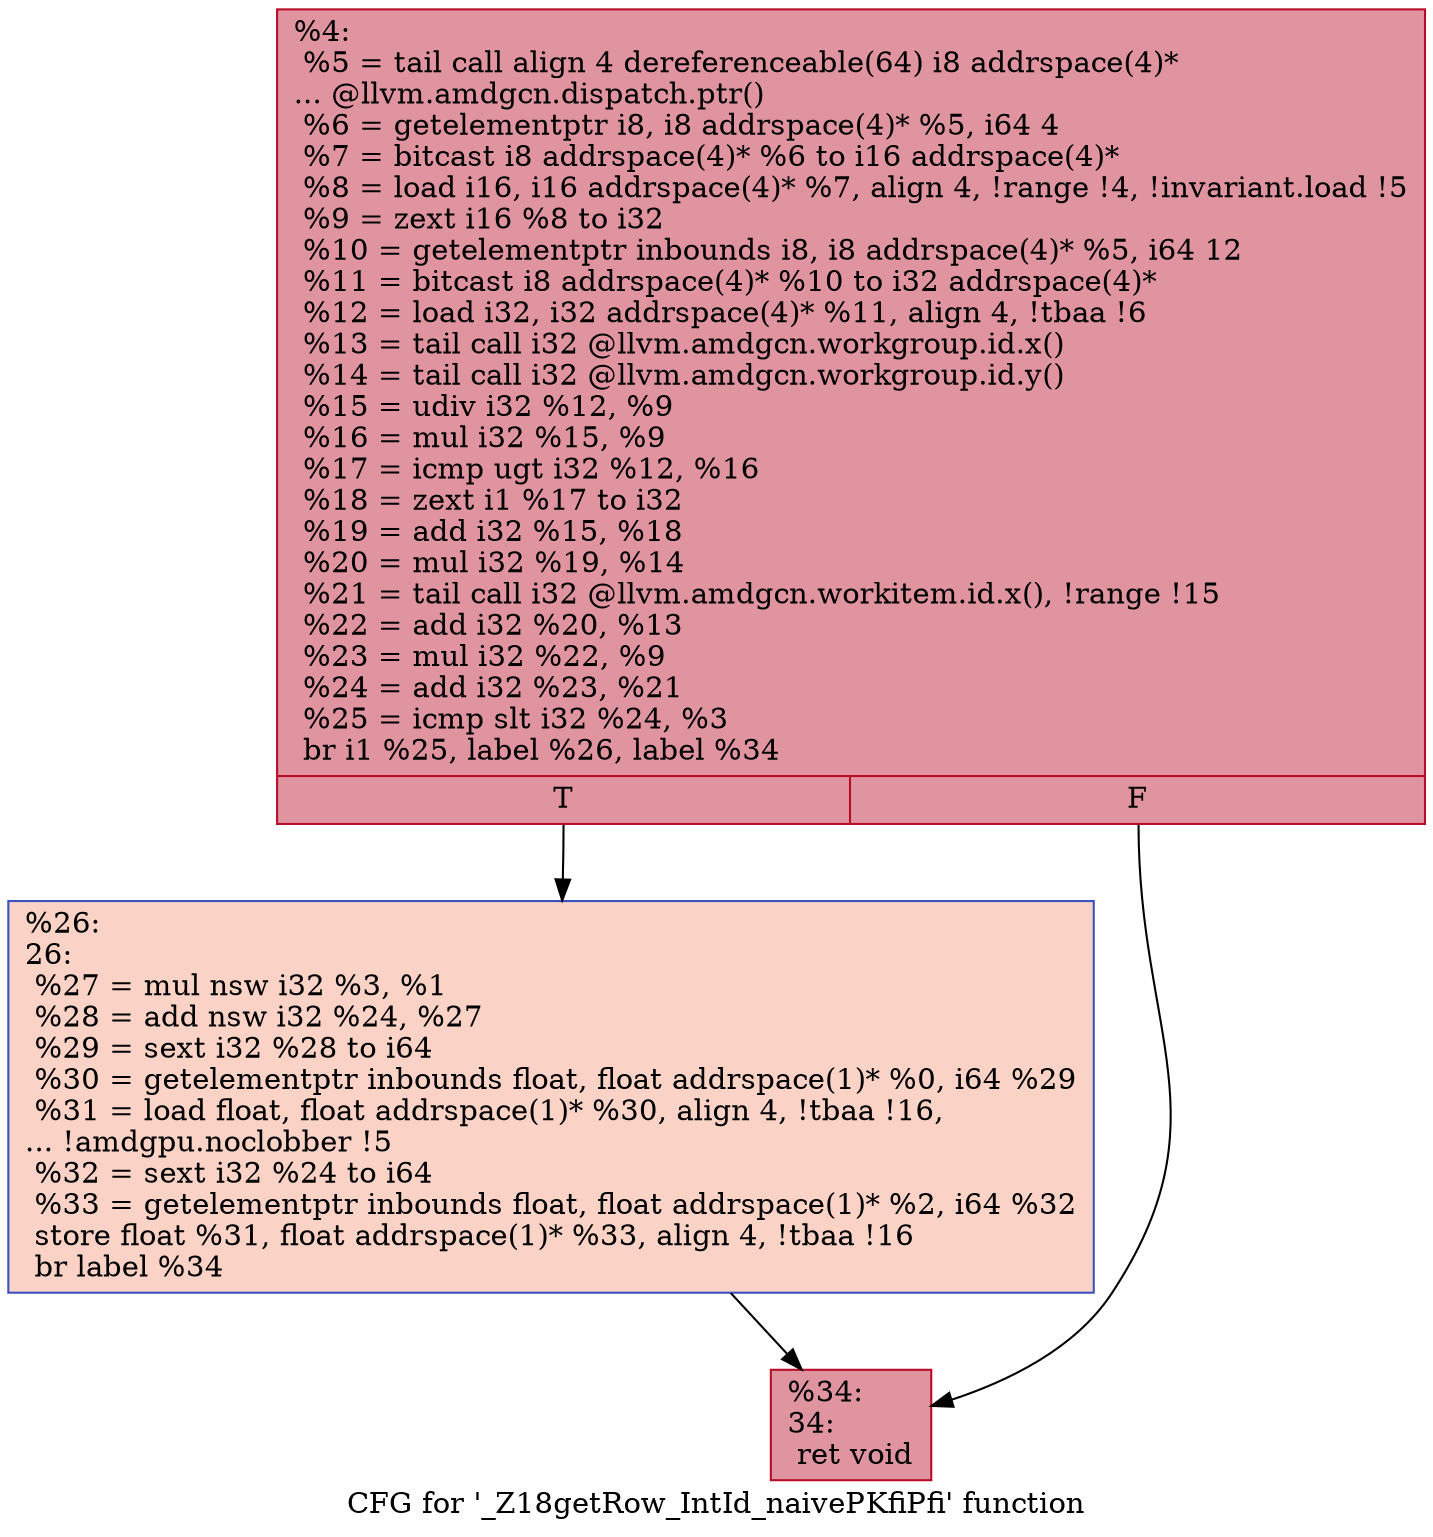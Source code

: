 digraph "CFG for '_Z18getRow_IntId_naivePKfiPfi' function" {
	label="CFG for '_Z18getRow_IntId_naivePKfiPfi' function";

	Node0x51c34a0 [shape=record,color="#b70d28ff", style=filled, fillcolor="#b70d2870",label="{%4:\l  %5 = tail call align 4 dereferenceable(64) i8 addrspace(4)*\l... @llvm.amdgcn.dispatch.ptr()\l  %6 = getelementptr i8, i8 addrspace(4)* %5, i64 4\l  %7 = bitcast i8 addrspace(4)* %6 to i16 addrspace(4)*\l  %8 = load i16, i16 addrspace(4)* %7, align 4, !range !4, !invariant.load !5\l  %9 = zext i16 %8 to i32\l  %10 = getelementptr inbounds i8, i8 addrspace(4)* %5, i64 12\l  %11 = bitcast i8 addrspace(4)* %10 to i32 addrspace(4)*\l  %12 = load i32, i32 addrspace(4)* %11, align 4, !tbaa !6\l  %13 = tail call i32 @llvm.amdgcn.workgroup.id.x()\l  %14 = tail call i32 @llvm.amdgcn.workgroup.id.y()\l  %15 = udiv i32 %12, %9\l  %16 = mul i32 %15, %9\l  %17 = icmp ugt i32 %12, %16\l  %18 = zext i1 %17 to i32\l  %19 = add i32 %15, %18\l  %20 = mul i32 %19, %14\l  %21 = tail call i32 @llvm.amdgcn.workitem.id.x(), !range !15\l  %22 = add i32 %20, %13\l  %23 = mul i32 %22, %9\l  %24 = add i32 %23, %21\l  %25 = icmp slt i32 %24, %3\l  br i1 %25, label %26, label %34\l|{<s0>T|<s1>F}}"];
	Node0x51c34a0:s0 -> Node0x51c5cf0;
	Node0x51c34a0:s1 -> Node0x51c5d80;
	Node0x51c5cf0 [shape=record,color="#3d50c3ff", style=filled, fillcolor="#f59c7d70",label="{%26:\l26:                                               \l  %27 = mul nsw i32 %3, %1\l  %28 = add nsw i32 %24, %27\l  %29 = sext i32 %28 to i64\l  %30 = getelementptr inbounds float, float addrspace(1)* %0, i64 %29\l  %31 = load float, float addrspace(1)* %30, align 4, !tbaa !16,\l... !amdgpu.noclobber !5\l  %32 = sext i32 %24 to i64\l  %33 = getelementptr inbounds float, float addrspace(1)* %2, i64 %32\l  store float %31, float addrspace(1)* %33, align 4, !tbaa !16\l  br label %34\l}"];
	Node0x51c5cf0 -> Node0x51c5d80;
	Node0x51c5d80 [shape=record,color="#b70d28ff", style=filled, fillcolor="#b70d2870",label="{%34:\l34:                                               \l  ret void\l}"];
}
